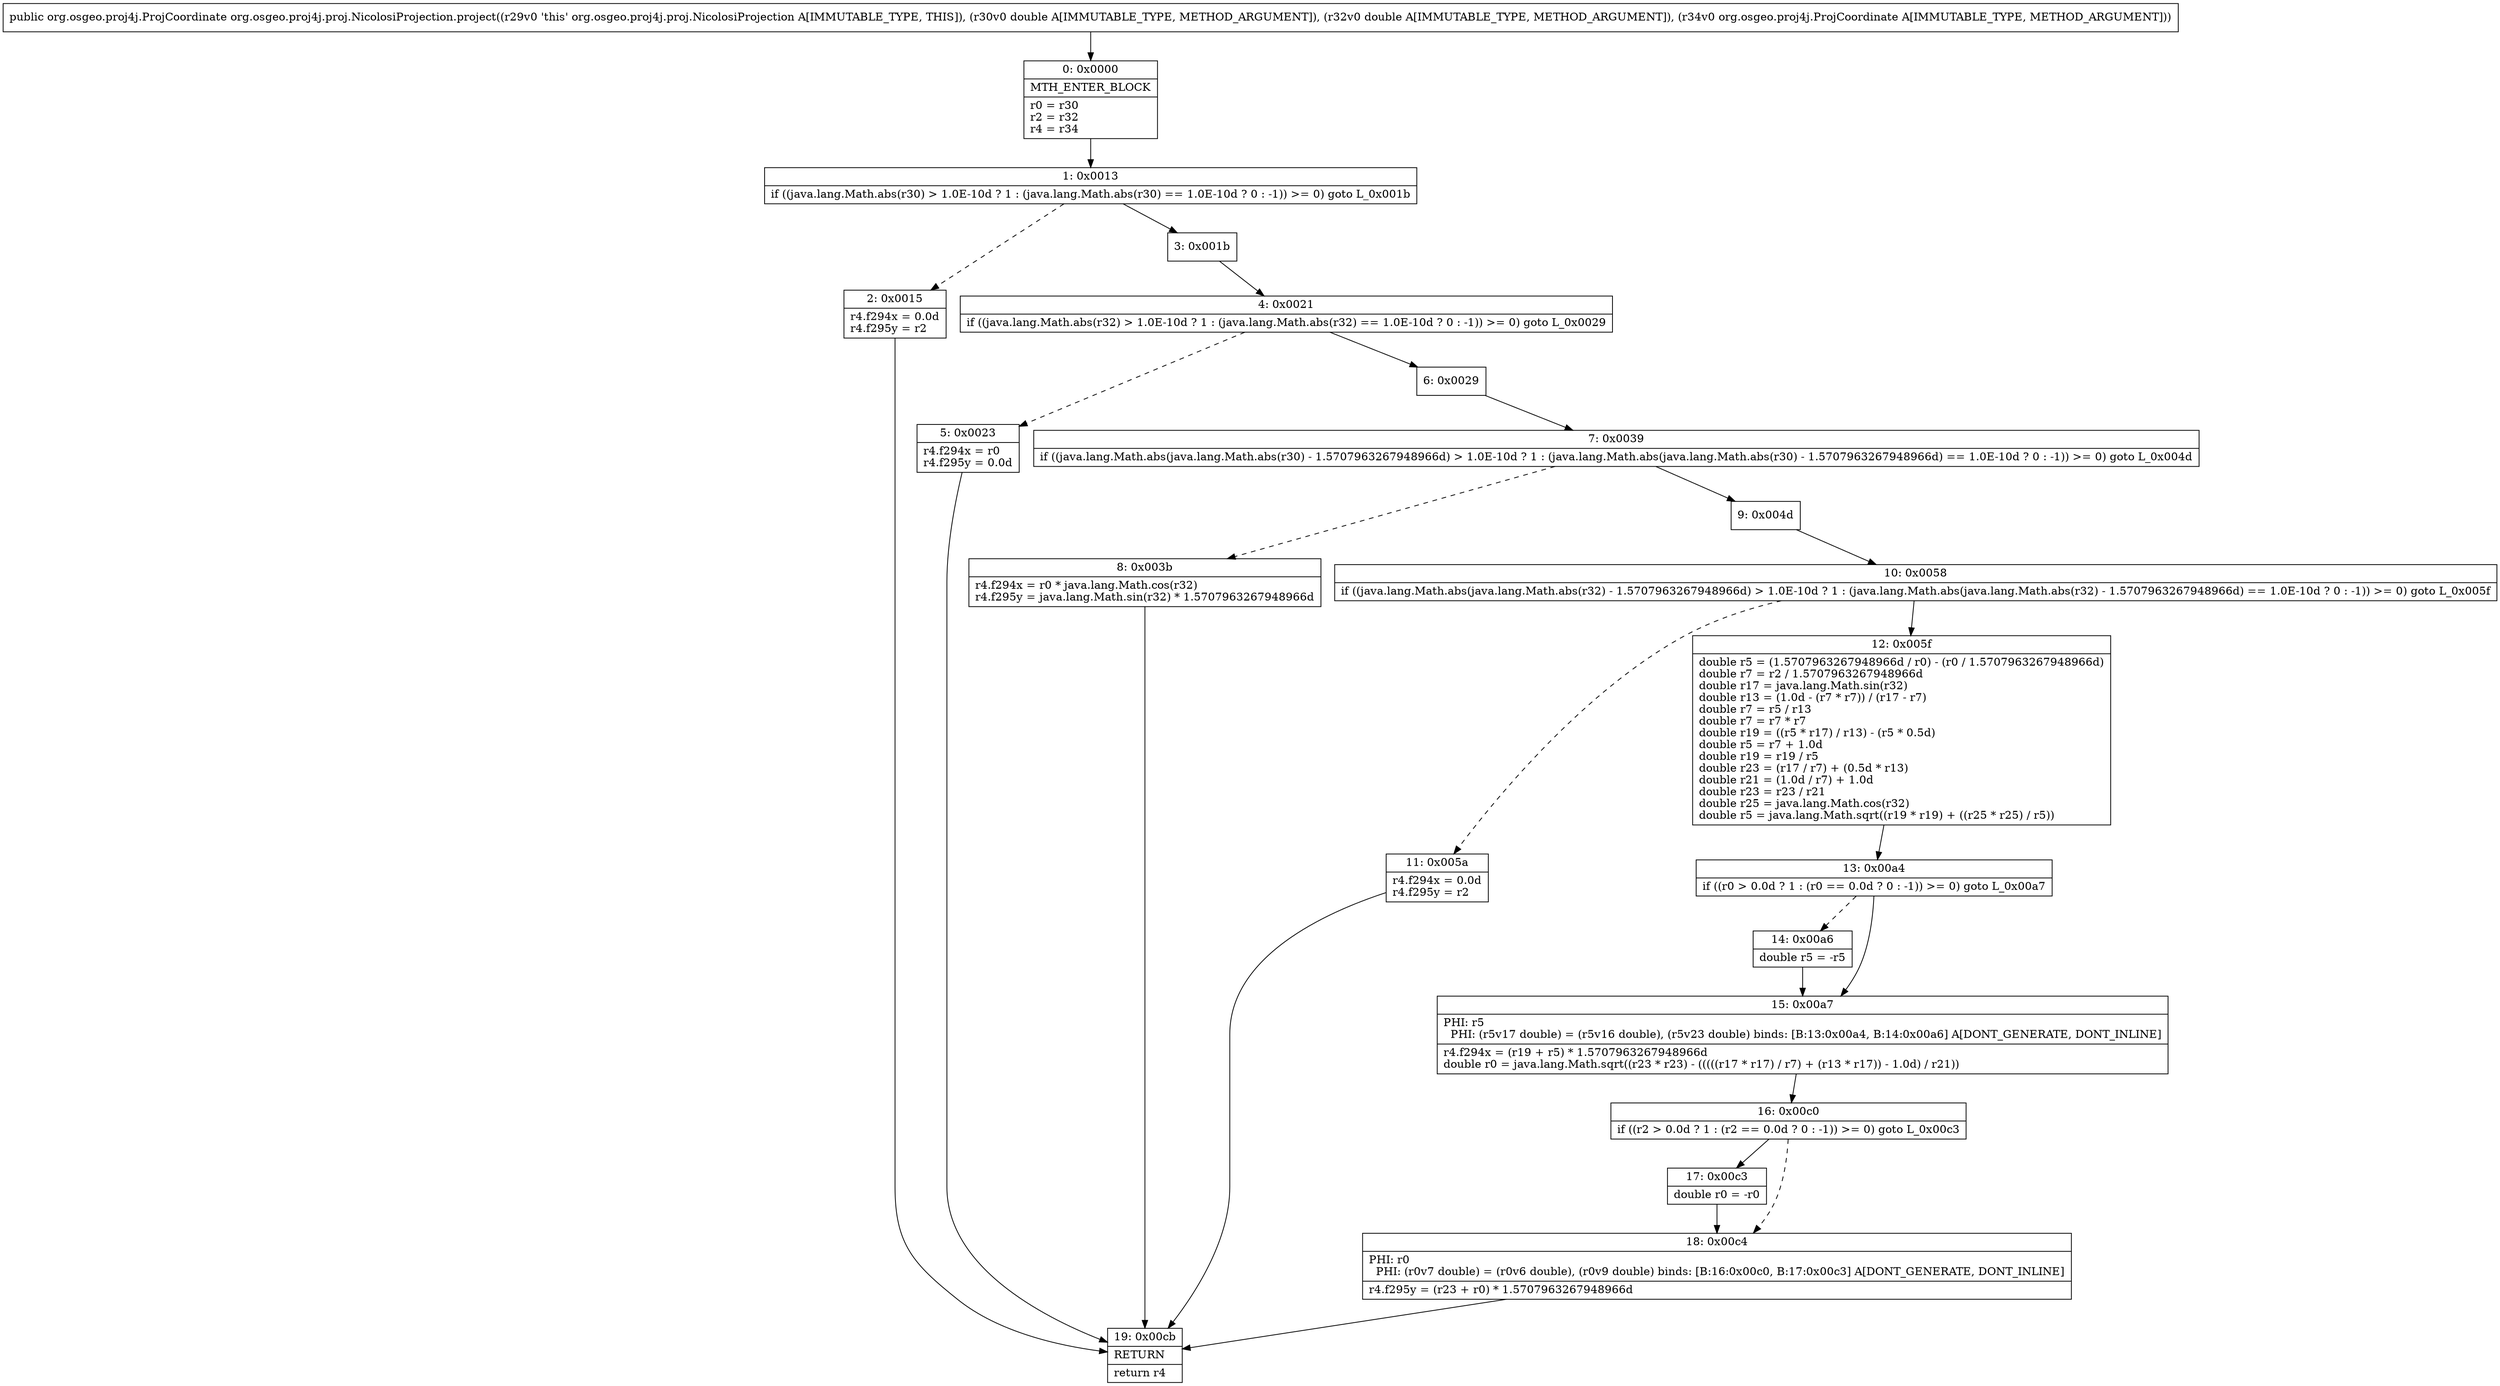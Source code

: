 digraph "CFG fororg.osgeo.proj4j.proj.NicolosiProjection.project(DDLorg\/osgeo\/proj4j\/ProjCoordinate;)Lorg\/osgeo\/proj4j\/ProjCoordinate;" {
Node_0 [shape=record,label="{0\:\ 0x0000|MTH_ENTER_BLOCK\l|r0 = r30\lr2 = r32\lr4 = r34\l}"];
Node_1 [shape=record,label="{1\:\ 0x0013|if ((java.lang.Math.abs(r30) \> 1.0E\-10d ? 1 : (java.lang.Math.abs(r30) == 1.0E\-10d ? 0 : \-1)) \>= 0) goto L_0x001b\l}"];
Node_2 [shape=record,label="{2\:\ 0x0015|r4.f294x = 0.0d\lr4.f295y = r2\l}"];
Node_3 [shape=record,label="{3\:\ 0x001b}"];
Node_4 [shape=record,label="{4\:\ 0x0021|if ((java.lang.Math.abs(r32) \> 1.0E\-10d ? 1 : (java.lang.Math.abs(r32) == 1.0E\-10d ? 0 : \-1)) \>= 0) goto L_0x0029\l}"];
Node_5 [shape=record,label="{5\:\ 0x0023|r4.f294x = r0\lr4.f295y = 0.0d\l}"];
Node_6 [shape=record,label="{6\:\ 0x0029}"];
Node_7 [shape=record,label="{7\:\ 0x0039|if ((java.lang.Math.abs(java.lang.Math.abs(r30) \- 1.5707963267948966d) \> 1.0E\-10d ? 1 : (java.lang.Math.abs(java.lang.Math.abs(r30) \- 1.5707963267948966d) == 1.0E\-10d ? 0 : \-1)) \>= 0) goto L_0x004d\l}"];
Node_8 [shape=record,label="{8\:\ 0x003b|r4.f294x = r0 * java.lang.Math.cos(r32)\lr4.f295y = java.lang.Math.sin(r32) * 1.5707963267948966d\l}"];
Node_9 [shape=record,label="{9\:\ 0x004d}"];
Node_10 [shape=record,label="{10\:\ 0x0058|if ((java.lang.Math.abs(java.lang.Math.abs(r32) \- 1.5707963267948966d) \> 1.0E\-10d ? 1 : (java.lang.Math.abs(java.lang.Math.abs(r32) \- 1.5707963267948966d) == 1.0E\-10d ? 0 : \-1)) \>= 0) goto L_0x005f\l}"];
Node_11 [shape=record,label="{11\:\ 0x005a|r4.f294x = 0.0d\lr4.f295y = r2\l}"];
Node_12 [shape=record,label="{12\:\ 0x005f|double r5 = (1.5707963267948966d \/ r0) \- (r0 \/ 1.5707963267948966d)\ldouble r7 = r2 \/ 1.5707963267948966d\ldouble r17 = java.lang.Math.sin(r32)\ldouble r13 = (1.0d \- (r7 * r7)) \/ (r17 \- r7)\ldouble r7 = r5 \/ r13\ldouble r7 = r7 * r7\ldouble r19 = ((r5 * r17) \/ r13) \- (r5 * 0.5d)\ldouble r5 = r7 + 1.0d\ldouble r19 = r19 \/ r5\ldouble r23 = (r17 \/ r7) + (0.5d * r13)\ldouble r21 = (1.0d \/ r7) + 1.0d\ldouble r23 = r23 \/ r21\ldouble r25 = java.lang.Math.cos(r32)\ldouble r5 = java.lang.Math.sqrt((r19 * r19) + ((r25 * r25) \/ r5))\l}"];
Node_13 [shape=record,label="{13\:\ 0x00a4|if ((r0 \> 0.0d ? 1 : (r0 == 0.0d ? 0 : \-1)) \>= 0) goto L_0x00a7\l}"];
Node_14 [shape=record,label="{14\:\ 0x00a6|double r5 = \-r5\l}"];
Node_15 [shape=record,label="{15\:\ 0x00a7|PHI: r5 \l  PHI: (r5v17 double) = (r5v16 double), (r5v23 double) binds: [B:13:0x00a4, B:14:0x00a6] A[DONT_GENERATE, DONT_INLINE]\l|r4.f294x = (r19 + r5) * 1.5707963267948966d\ldouble r0 = java.lang.Math.sqrt((r23 * r23) \- (((((r17 * r17) \/ r7) + (r13 * r17)) \- 1.0d) \/ r21))\l}"];
Node_16 [shape=record,label="{16\:\ 0x00c0|if ((r2 \> 0.0d ? 1 : (r2 == 0.0d ? 0 : \-1)) \>= 0) goto L_0x00c3\l}"];
Node_17 [shape=record,label="{17\:\ 0x00c3|double r0 = \-r0\l}"];
Node_18 [shape=record,label="{18\:\ 0x00c4|PHI: r0 \l  PHI: (r0v7 double) = (r0v6 double), (r0v9 double) binds: [B:16:0x00c0, B:17:0x00c3] A[DONT_GENERATE, DONT_INLINE]\l|r4.f295y = (r23 + r0) * 1.5707963267948966d\l}"];
Node_19 [shape=record,label="{19\:\ 0x00cb|RETURN\l|return r4\l}"];
MethodNode[shape=record,label="{public org.osgeo.proj4j.ProjCoordinate org.osgeo.proj4j.proj.NicolosiProjection.project((r29v0 'this' org.osgeo.proj4j.proj.NicolosiProjection A[IMMUTABLE_TYPE, THIS]), (r30v0 double A[IMMUTABLE_TYPE, METHOD_ARGUMENT]), (r32v0 double A[IMMUTABLE_TYPE, METHOD_ARGUMENT]), (r34v0 org.osgeo.proj4j.ProjCoordinate A[IMMUTABLE_TYPE, METHOD_ARGUMENT])) }"];
MethodNode -> Node_0;
Node_0 -> Node_1;
Node_1 -> Node_2[style=dashed];
Node_1 -> Node_3;
Node_2 -> Node_19;
Node_3 -> Node_4;
Node_4 -> Node_5[style=dashed];
Node_4 -> Node_6;
Node_5 -> Node_19;
Node_6 -> Node_7;
Node_7 -> Node_8[style=dashed];
Node_7 -> Node_9;
Node_8 -> Node_19;
Node_9 -> Node_10;
Node_10 -> Node_11[style=dashed];
Node_10 -> Node_12;
Node_11 -> Node_19;
Node_12 -> Node_13;
Node_13 -> Node_14[style=dashed];
Node_13 -> Node_15;
Node_14 -> Node_15;
Node_15 -> Node_16;
Node_16 -> Node_17;
Node_16 -> Node_18[style=dashed];
Node_17 -> Node_18;
Node_18 -> Node_19;
}

